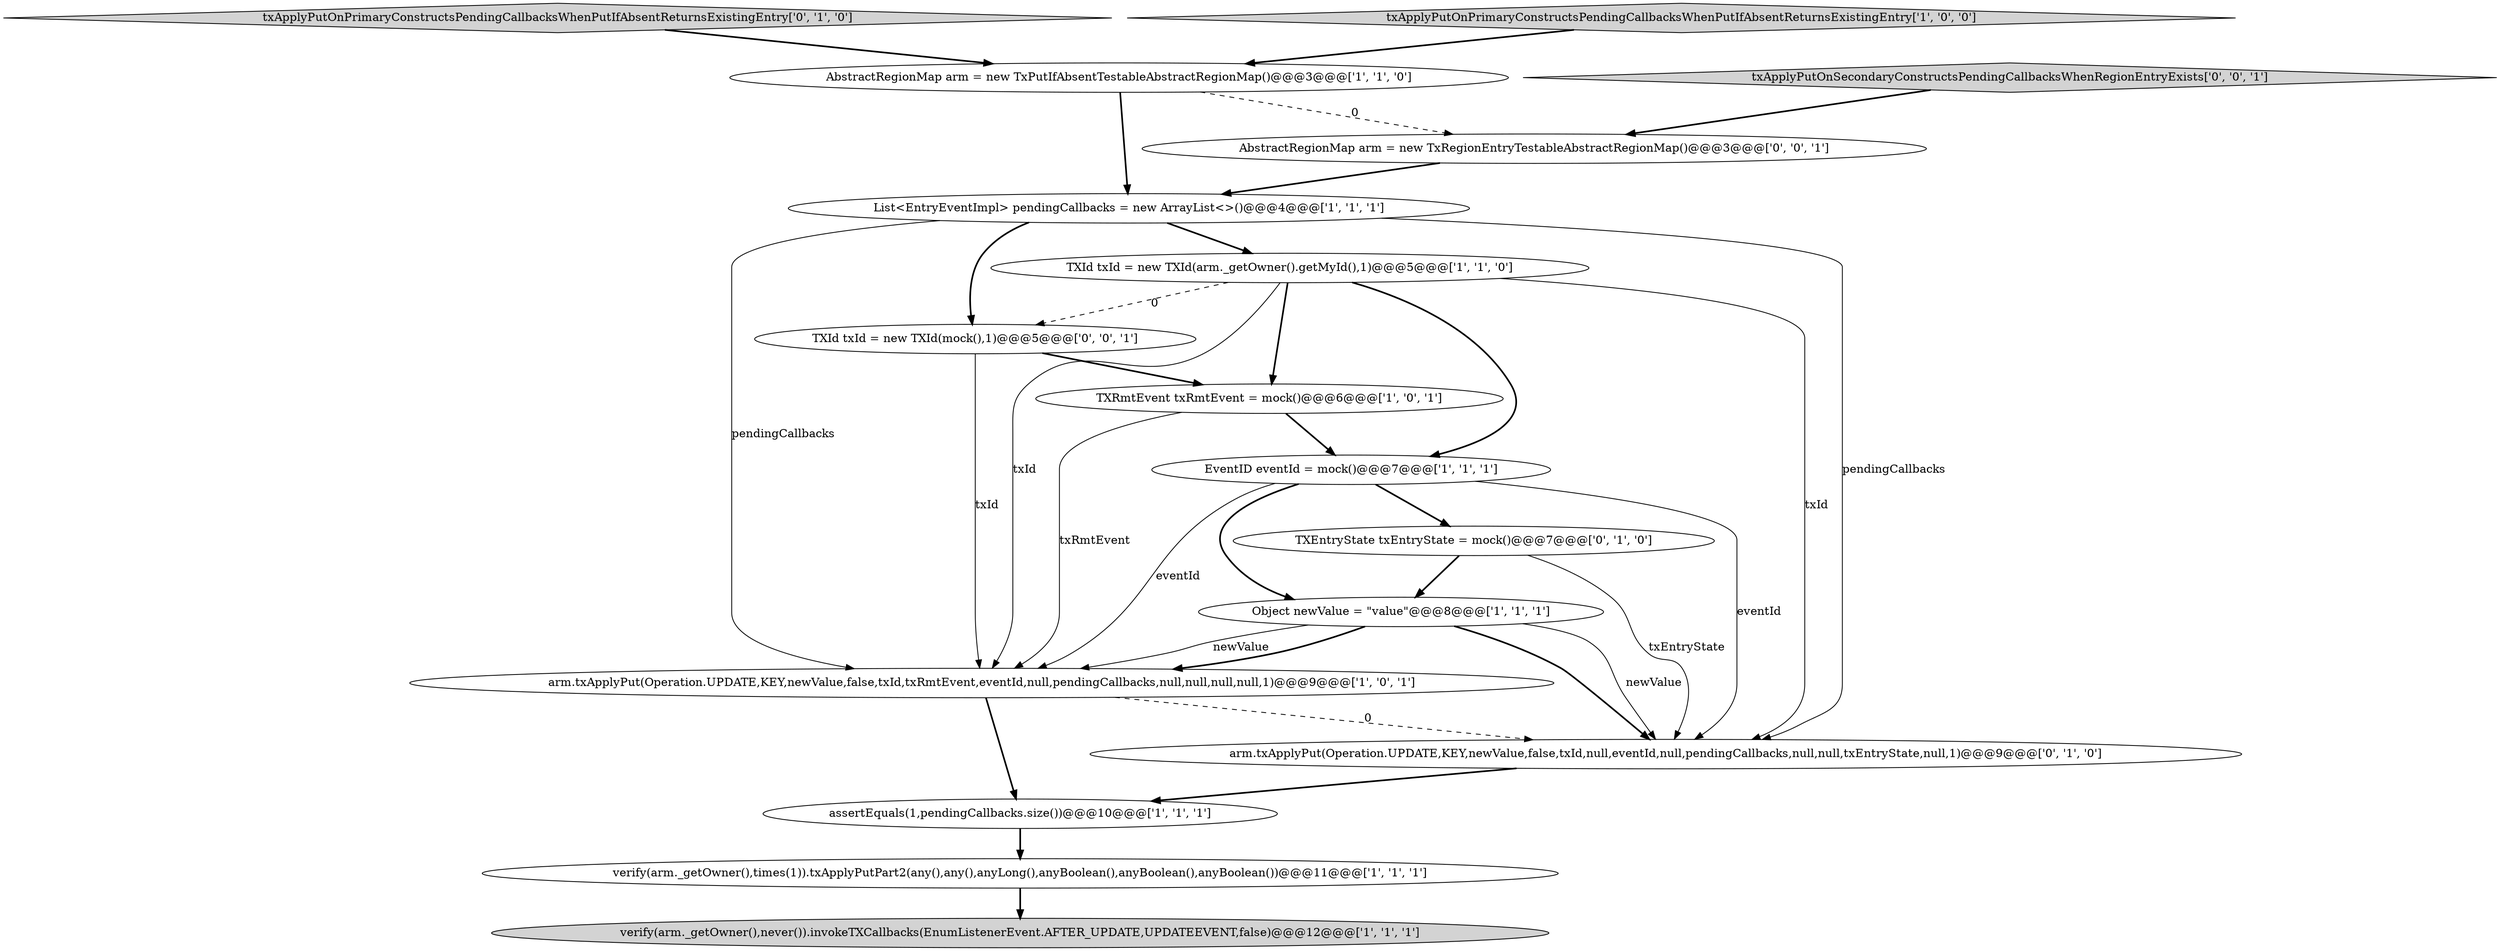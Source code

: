 digraph {
10 [style = filled, label = "assertEquals(1,pendingCallbacks.size())@@@10@@@['1', '1', '1']", fillcolor = white, shape = ellipse image = "AAA0AAABBB1BBB"];
3 [style = filled, label = "AbstractRegionMap arm = new TxPutIfAbsentTestableAbstractRegionMap()@@@3@@@['1', '1', '0']", fillcolor = white, shape = ellipse image = "AAA0AAABBB1BBB"];
14 [style = filled, label = "TXId txId = new TXId(mock(),1)@@@5@@@['0', '0', '1']", fillcolor = white, shape = ellipse image = "AAA0AAABBB3BBB"];
13 [style = filled, label = "txApplyPutOnPrimaryConstructsPendingCallbacksWhenPutIfAbsentReturnsExistingEntry['0', '1', '0']", fillcolor = lightgray, shape = diamond image = "AAA0AAABBB2BBB"];
6 [style = filled, label = "TXRmtEvent txRmtEvent = mock()@@@6@@@['1', '0', '1']", fillcolor = white, shape = ellipse image = "AAA0AAABBB1BBB"];
1 [style = filled, label = "txApplyPutOnPrimaryConstructsPendingCallbacksWhenPutIfAbsentReturnsExistingEntry['1', '0', '0']", fillcolor = lightgray, shape = diamond image = "AAA0AAABBB1BBB"];
2 [style = filled, label = "arm.txApplyPut(Operation.UPDATE,KEY,newValue,false,txId,txRmtEvent,eventId,null,pendingCallbacks,null,null,null,null,1)@@@9@@@['1', '0', '1']", fillcolor = white, shape = ellipse image = "AAA0AAABBB1BBB"];
16 [style = filled, label = "AbstractRegionMap arm = new TxRegionEntryTestableAbstractRegionMap()@@@3@@@['0', '0', '1']", fillcolor = white, shape = ellipse image = "AAA0AAABBB3BBB"];
4 [style = filled, label = "TXId txId = new TXId(arm._getOwner().getMyId(),1)@@@5@@@['1', '1', '0']", fillcolor = white, shape = ellipse image = "AAA0AAABBB1BBB"];
15 [style = filled, label = "txApplyPutOnSecondaryConstructsPendingCallbacksWhenRegionEntryExists['0', '0', '1']", fillcolor = lightgray, shape = diamond image = "AAA0AAABBB3BBB"];
11 [style = filled, label = "TXEntryState txEntryState = mock()@@@7@@@['0', '1', '0']", fillcolor = white, shape = ellipse image = "AAA1AAABBB2BBB"];
5 [style = filled, label = "verify(arm._getOwner(),times(1)).txApplyPutPart2(any(),any(),anyLong(),anyBoolean(),anyBoolean(),anyBoolean())@@@11@@@['1', '1', '1']", fillcolor = white, shape = ellipse image = "AAA0AAABBB1BBB"];
0 [style = filled, label = "List<EntryEventImpl> pendingCallbacks = new ArrayList<>()@@@4@@@['1', '1', '1']", fillcolor = white, shape = ellipse image = "AAA0AAABBB1BBB"];
7 [style = filled, label = "verify(arm._getOwner(),never()).invokeTXCallbacks(EnumListenerEvent.AFTER_UPDATE,UPDATEEVENT,false)@@@12@@@['1', '1', '1']", fillcolor = lightgray, shape = ellipse image = "AAA0AAABBB1BBB"];
12 [style = filled, label = "arm.txApplyPut(Operation.UPDATE,KEY,newValue,false,txId,null,eventId,null,pendingCallbacks,null,null,txEntryState,null,1)@@@9@@@['0', '1', '0']", fillcolor = white, shape = ellipse image = "AAA1AAABBB2BBB"];
8 [style = filled, label = "EventID eventId = mock()@@@7@@@['1', '1', '1']", fillcolor = white, shape = ellipse image = "AAA0AAABBB1BBB"];
9 [style = filled, label = "Object newValue = \"value\"@@@8@@@['1', '1', '1']", fillcolor = white, shape = ellipse image = "AAA0AAABBB1BBB"];
0->2 [style = solid, label="pendingCallbacks"];
4->6 [style = bold, label=""];
4->14 [style = dashed, label="0"];
0->4 [style = bold, label=""];
8->9 [style = bold, label=""];
3->16 [style = dashed, label="0"];
4->2 [style = solid, label="txId"];
9->2 [style = bold, label=""];
16->0 [style = bold, label=""];
11->9 [style = bold, label=""];
2->10 [style = bold, label=""];
4->8 [style = bold, label=""];
6->8 [style = bold, label=""];
11->12 [style = solid, label="txEntryState"];
8->11 [style = bold, label=""];
12->10 [style = bold, label=""];
8->2 [style = solid, label="eventId"];
1->3 [style = bold, label=""];
0->12 [style = solid, label="pendingCallbacks"];
9->12 [style = solid, label="newValue"];
9->2 [style = solid, label="newValue"];
8->12 [style = solid, label="eventId"];
3->0 [style = bold, label=""];
4->12 [style = solid, label="txId"];
15->16 [style = bold, label=""];
14->6 [style = bold, label=""];
6->2 [style = solid, label="txRmtEvent"];
13->3 [style = bold, label=""];
14->2 [style = solid, label="txId"];
0->14 [style = bold, label=""];
2->12 [style = dashed, label="0"];
10->5 [style = bold, label=""];
5->7 [style = bold, label=""];
9->12 [style = bold, label=""];
}
